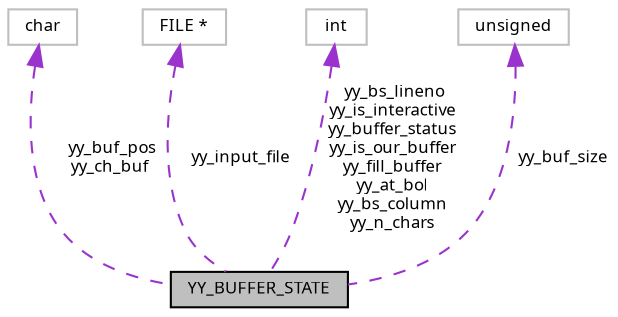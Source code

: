 digraph "YY_BUFFER_STATE"
{
  bgcolor="transparent";
  edge [fontname="FreeSans.ttf",fontsize="8",labelfontname="FreeSans.ttf",labelfontsize="8"];
  node [fontname="FreeSans.ttf",fontsize="8",shape=record];
  Node1 [label="YY_BUFFER_STATE",height=0.2,width=0.4,color="black", fillcolor="grey75", style="filled" fontcolor="black"];
  Node2 -> Node1 [dir="back",color="darkorchid3",fontsize="8",style="dashed",label=" yy_buf_pos\nyy_ch_buf" ,fontname="FreeSans.ttf"];
  Node2 [label="char",height=0.2,width=0.4,color="grey75"];
  Node3 -> Node1 [dir="back",color="darkorchid3",fontsize="8",style="dashed",label=" yy_input_file" ,fontname="FreeSans.ttf"];
  Node3 [label="FILE *",height=0.2,width=0.4,color="grey75"];
  Node4 -> Node1 [dir="back",color="darkorchid3",fontsize="8",style="dashed",label=" yy_bs_lineno\nyy_is_interactive\nyy_buffer_status\nyy_is_our_buffer\nyy_fill_buffer\nyy_at_bol\nyy_bs_column\nyy_n_chars" ,fontname="FreeSans.ttf"];
  Node4 [label="int",height=0.2,width=0.4,color="grey75"];
  Node5 -> Node1 [dir="back",color="darkorchid3",fontsize="8",style="dashed",label=" yy_buf_size" ,fontname="FreeSans.ttf"];
  Node5 [label="unsigned",height=0.2,width=0.4,color="grey75"];
}
